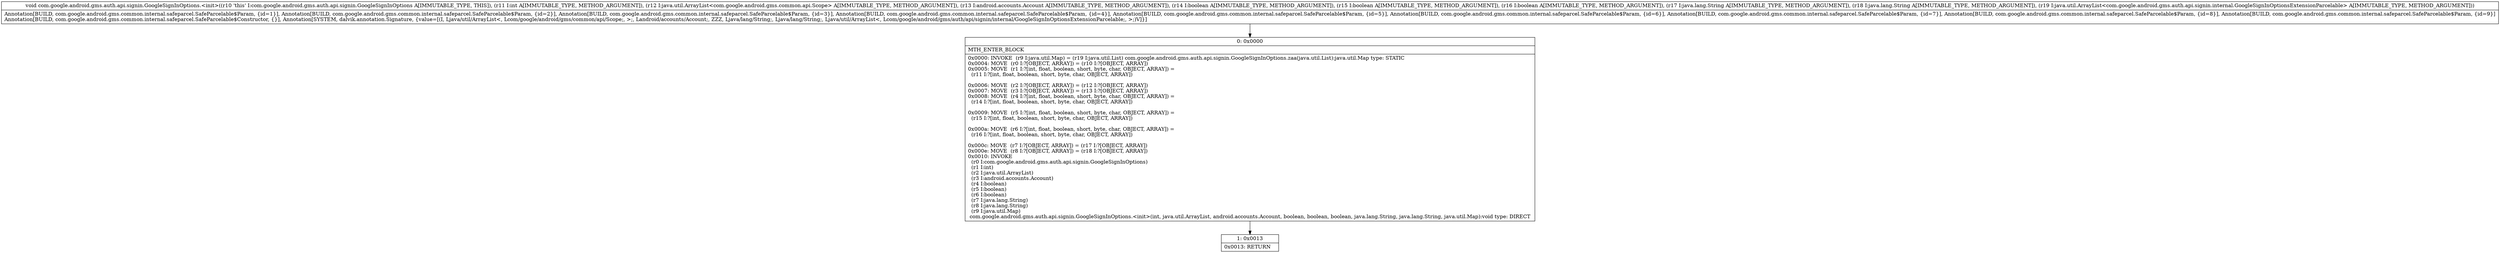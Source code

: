 digraph "CFG forcom.google.android.gms.auth.api.signin.GoogleSignInOptions.\<init\>(ILjava\/util\/ArrayList;Landroid\/accounts\/Account;ZZZLjava\/lang\/String;Ljava\/lang\/String;Ljava\/util\/ArrayList;)V" {
Node_0 [shape=record,label="{0\:\ 0x0000|MTH_ENTER_BLOCK\l|0x0000: INVOKE  (r9 I:java.util.Map) = (r19 I:java.util.List) com.google.android.gms.auth.api.signin.GoogleSignInOptions.zaa(java.util.List):java.util.Map type: STATIC \l0x0004: MOVE  (r0 I:?[OBJECT, ARRAY]) = (r10 I:?[OBJECT, ARRAY]) \l0x0005: MOVE  (r1 I:?[int, float, boolean, short, byte, char, OBJECT, ARRAY]) = \l  (r11 I:?[int, float, boolean, short, byte, char, OBJECT, ARRAY])\l \l0x0006: MOVE  (r2 I:?[OBJECT, ARRAY]) = (r12 I:?[OBJECT, ARRAY]) \l0x0007: MOVE  (r3 I:?[OBJECT, ARRAY]) = (r13 I:?[OBJECT, ARRAY]) \l0x0008: MOVE  (r4 I:?[int, float, boolean, short, byte, char, OBJECT, ARRAY]) = \l  (r14 I:?[int, float, boolean, short, byte, char, OBJECT, ARRAY])\l \l0x0009: MOVE  (r5 I:?[int, float, boolean, short, byte, char, OBJECT, ARRAY]) = \l  (r15 I:?[int, float, boolean, short, byte, char, OBJECT, ARRAY])\l \l0x000a: MOVE  (r6 I:?[int, float, boolean, short, byte, char, OBJECT, ARRAY]) = \l  (r16 I:?[int, float, boolean, short, byte, char, OBJECT, ARRAY])\l \l0x000c: MOVE  (r7 I:?[OBJECT, ARRAY]) = (r17 I:?[OBJECT, ARRAY]) \l0x000e: MOVE  (r8 I:?[OBJECT, ARRAY]) = (r18 I:?[OBJECT, ARRAY]) \l0x0010: INVOKE  \l  (r0 I:com.google.android.gms.auth.api.signin.GoogleSignInOptions)\l  (r1 I:int)\l  (r2 I:java.util.ArrayList)\l  (r3 I:android.accounts.Account)\l  (r4 I:boolean)\l  (r5 I:boolean)\l  (r6 I:boolean)\l  (r7 I:java.lang.String)\l  (r8 I:java.lang.String)\l  (r9 I:java.util.Map)\l com.google.android.gms.auth.api.signin.GoogleSignInOptions.\<init\>(int, java.util.ArrayList, android.accounts.Account, boolean, boolean, boolean, java.lang.String, java.lang.String, java.util.Map):void type: DIRECT \l}"];
Node_1 [shape=record,label="{1\:\ 0x0013|0x0013: RETURN   \l}"];
MethodNode[shape=record,label="{void com.google.android.gms.auth.api.signin.GoogleSignInOptions.\<init\>((r10 'this' I:com.google.android.gms.auth.api.signin.GoogleSignInOptions A[IMMUTABLE_TYPE, THIS]), (r11 I:int A[IMMUTABLE_TYPE, METHOD_ARGUMENT]), (r12 I:java.util.ArrayList\<com.google.android.gms.common.api.Scope\> A[IMMUTABLE_TYPE, METHOD_ARGUMENT]), (r13 I:android.accounts.Account A[IMMUTABLE_TYPE, METHOD_ARGUMENT]), (r14 I:boolean A[IMMUTABLE_TYPE, METHOD_ARGUMENT]), (r15 I:boolean A[IMMUTABLE_TYPE, METHOD_ARGUMENT]), (r16 I:boolean A[IMMUTABLE_TYPE, METHOD_ARGUMENT]), (r17 I:java.lang.String A[IMMUTABLE_TYPE, METHOD_ARGUMENT]), (r18 I:java.lang.String A[IMMUTABLE_TYPE, METHOD_ARGUMENT]), (r19 I:java.util.ArrayList\<com.google.android.gms.auth.api.signin.internal.GoogleSignInOptionsExtensionParcelable\> A[IMMUTABLE_TYPE, METHOD_ARGUMENT]))  | Annotation[BUILD, com.google.android.gms.common.internal.safeparcel.SafeParcelable$Param, \{id=1\}], Annotation[BUILD, com.google.android.gms.common.internal.safeparcel.SafeParcelable$Param, \{id=2\}], Annotation[BUILD, com.google.android.gms.common.internal.safeparcel.SafeParcelable$Param, \{id=3\}], Annotation[BUILD, com.google.android.gms.common.internal.safeparcel.SafeParcelable$Param, \{id=4\}], Annotation[BUILD, com.google.android.gms.common.internal.safeparcel.SafeParcelable$Param, \{id=5\}], Annotation[BUILD, com.google.android.gms.common.internal.safeparcel.SafeParcelable$Param, \{id=6\}], Annotation[BUILD, com.google.android.gms.common.internal.safeparcel.SafeParcelable$Param, \{id=7\}], Annotation[BUILD, com.google.android.gms.common.internal.safeparcel.SafeParcelable$Param, \{id=8\}], Annotation[BUILD, com.google.android.gms.common.internal.safeparcel.SafeParcelable$Param, \{id=9\}]\lAnnotation[BUILD, com.google.android.gms.common.internal.safeparcel.SafeParcelable$Constructor, \{\}], Annotation[SYSTEM, dalvik.annotation.Signature, \{value=[(I, Ljava\/util\/ArrayList\<, Lcom\/google\/android\/gms\/common\/api\/Scope;, \>;, Landroid\/accounts\/Account;, ZZZ, Ljava\/lang\/String;, Ljava\/lang\/String;, Ljava\/util\/ArrayList\<, Lcom\/google\/android\/gms\/auth\/api\/signin\/internal\/GoogleSignInOptionsExtensionParcelable;, \>;)V]\}]\l}"];
MethodNode -> Node_0;
Node_0 -> Node_1;
}


